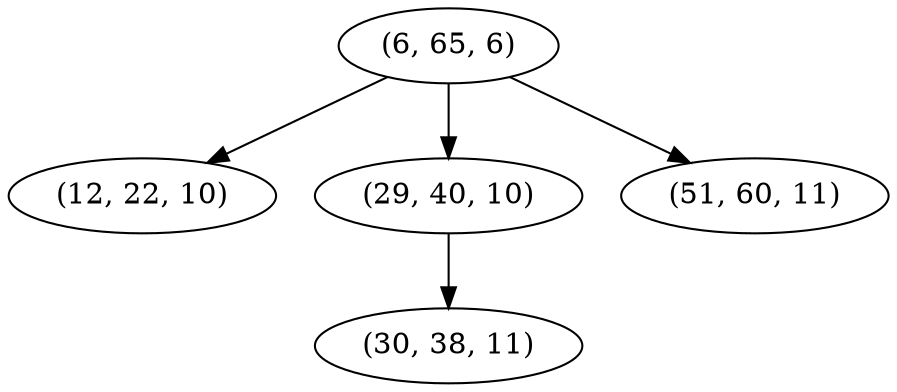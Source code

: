 digraph tree {
    "(6, 65, 6)";
    "(12, 22, 10)";
    "(29, 40, 10)";
    "(30, 38, 11)";
    "(51, 60, 11)";
    "(6, 65, 6)" -> "(12, 22, 10)";
    "(6, 65, 6)" -> "(29, 40, 10)";
    "(6, 65, 6)" -> "(51, 60, 11)";
    "(29, 40, 10)" -> "(30, 38, 11)";
}
